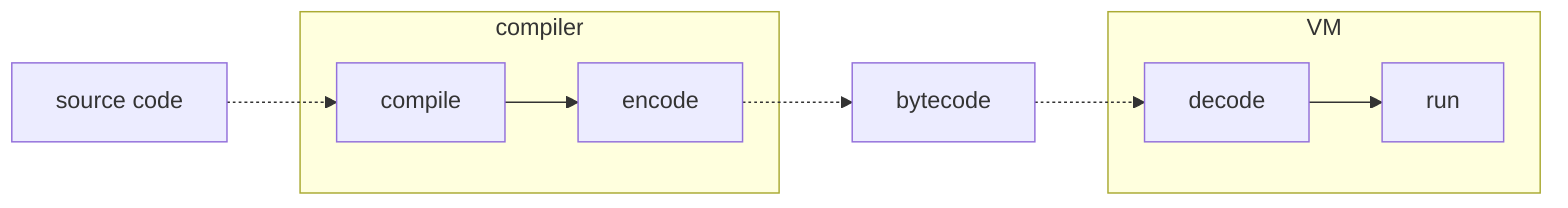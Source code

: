 flowchart LR
  s[source code] -.-> compile

  subgraph compiler
    compile --> encode
  end

  encode -.-> bytecode -.-> decode

  subgraph vm[VM]
    decode --> run
  end